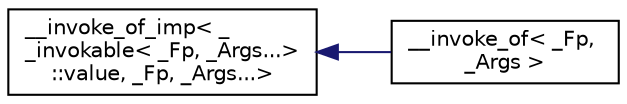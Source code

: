 digraph "Graphical Class Hierarchy"
{
  edge [fontname="Helvetica",fontsize="10",labelfontname="Helvetica",labelfontsize="10"];
  node [fontname="Helvetica",fontsize="10",shape=record];
  rankdir="LR";
  Node1 [label="__invoke_of_imp\< _\l_invokable\< _Fp, _Args...\>\l::value, _Fp, _Args...\>",height=0.2,width=0.4,color="black", fillcolor="white", style="filled",URL="$struct____invoke__of__imp.xhtml"];
  Node1 -> Node2 [dir="back",color="midnightblue",fontsize="10",style="solid",fontname="Helvetica"];
  Node2 [label="__invoke_of\< _Fp, \l_Args \>",height=0.2,width=0.4,color="black", fillcolor="white", style="filled",URL="$struct____invoke__of.xhtml"];
}
